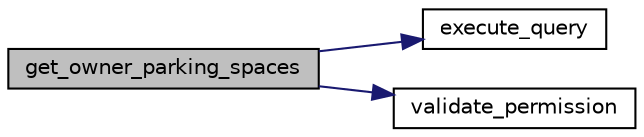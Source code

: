 digraph "get_owner_parking_spaces"
{
 // LATEX_PDF_SIZE
  edge [fontname="Helvetica",fontsize="10",labelfontname="Helvetica",labelfontsize="10"];
  node [fontname="Helvetica",fontsize="10",shape=record];
  rankdir="LR";
  Node1 [label="get_owner_parking_spaces",height=0.2,width=0.4,color="black", fillcolor="grey75", style="filled", fontcolor="black",tooltip="获取特定业主的停车位列表"];
  Node1 -> Node2 [color="midnightblue",fontsize="10",style="solid"];
  Node2 [label="execute_query",height=0.2,width=0.4,color="black", fillcolor="white", style="filled",URL="$db__query_8c.html#ad6a50f994e852c3e41ca39df52927b8a",tooltip=" "];
  Node1 -> Node3 [color="midnightblue",fontsize="10",style="solid"];
  Node3 [label="validate_permission",height=0.2,width=0.4,color="black", fillcolor="white", style="filled",URL="$auth_8c.html#a4147a77cb3537ed3be427279c07b8f38",tooltip="验证用户是否具有执行特定操作的权限"];
}
